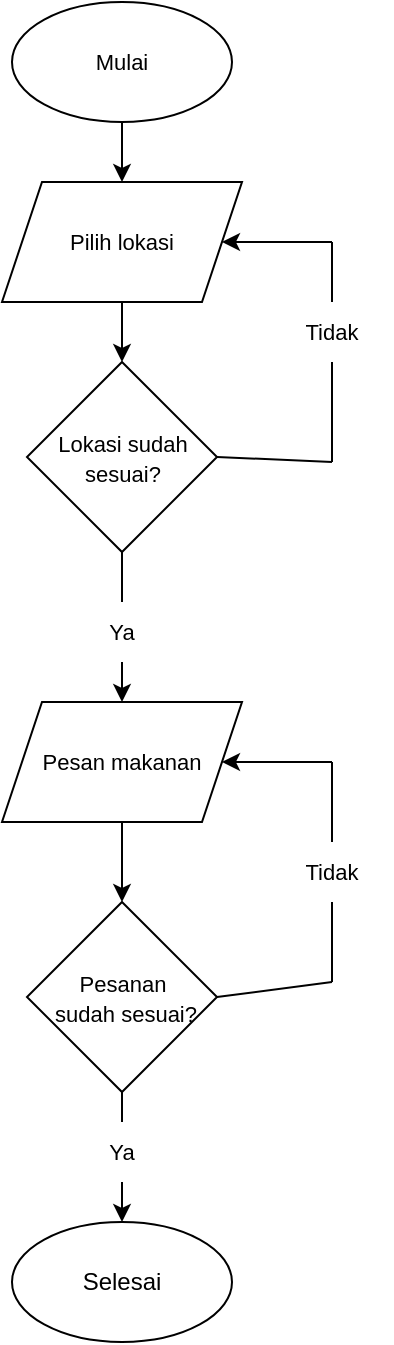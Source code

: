 <mxfile>
    <diagram id="vW45chzICbmJtluC9xyu" name="Page-1">
        <mxGraphModel dx="492" dy="317" grid="1" gridSize="10" guides="1" tooltips="1" connect="1" arrows="1" fold="1" page="1" pageScale="1" pageWidth="850" pageHeight="1100" math="0" shadow="0">
            <root>
                <mxCell id="0"/>
                <mxCell id="1" parent="0"/>
                <mxCell id="2" value="&lt;font style=&quot;font-size: 11px&quot;&gt;Mulai&lt;/font&gt;" style="ellipse;whiteSpace=wrap;html=1;" parent="1" vertex="1">
                    <mxGeometry x="220" y="30" width="110" height="60" as="geometry"/>
                </mxCell>
                <mxCell id="3" value="Selesai" style="ellipse;whiteSpace=wrap;html=1;" parent="1" vertex="1">
                    <mxGeometry x="220" y="640" width="110" height="60" as="geometry"/>
                </mxCell>
                <mxCell id="11" value="" style="edgeStyle=none;html=1;" parent="1" source="4" target="5" edge="1">
                    <mxGeometry relative="1" as="geometry"/>
                </mxCell>
                <mxCell id="4" value="&lt;font style=&quot;font-size: 11px&quot;&gt;Pilih lokasi&lt;/font&gt;" style="shape=parallelogram;perimeter=parallelogramPerimeter;whiteSpace=wrap;html=1;fixedSize=1;" parent="1" vertex="1">
                    <mxGeometry x="215" y="120" width="120" height="60" as="geometry"/>
                </mxCell>
                <mxCell id="5" value="&lt;font style=&quot;font-size: 11px&quot;&gt;Lokasi sudah sesuai?&lt;/font&gt;" style="rhombus;whiteSpace=wrap;html=1;" parent="1" vertex="1">
                    <mxGeometry x="227.5" y="210" width="95" height="95" as="geometry"/>
                </mxCell>
                <mxCell id="15" value="" style="endArrow=none;html=1;exitX=1;exitY=0.5;exitDx=0;exitDy=0;" parent="1" source="5" edge="1">
                    <mxGeometry width="50" height="50" relative="1" as="geometry">
                        <mxPoint x="340" y="210" as="sourcePoint"/>
                        <mxPoint x="380" y="260" as="targetPoint"/>
                    </mxGeometry>
                </mxCell>
                <mxCell id="16" value="" style="endArrow=none;html=1;startArrow=none;" parent="1" source="18" edge="1">
                    <mxGeometry width="50" height="50" relative="1" as="geometry">
                        <mxPoint x="380" y="230" as="sourcePoint"/>
                        <mxPoint x="380" y="150" as="targetPoint"/>
                    </mxGeometry>
                </mxCell>
                <mxCell id="17" value="" style="endArrow=classic;html=1;entryX=1;entryY=0.5;entryDx=0;entryDy=0;" parent="1" target="4" edge="1">
                    <mxGeometry width="50" height="50" relative="1" as="geometry">
                        <mxPoint x="380" y="150" as="sourcePoint"/>
                        <mxPoint x="390" y="160" as="targetPoint"/>
                    </mxGeometry>
                </mxCell>
                <mxCell id="18" value="&lt;font style=&quot;font-size: 11px&quot;&gt;Tidak&lt;/font&gt;" style="text;html=1;strokeColor=none;fillColor=none;align=center;verticalAlign=middle;whiteSpace=wrap;rounded=0;" parent="1" vertex="1">
                    <mxGeometry x="350" y="180" width="60" height="30" as="geometry"/>
                </mxCell>
                <mxCell id="20" value="" style="endArrow=none;html=1;" parent="1" target="18" edge="1">
                    <mxGeometry width="50" height="50" relative="1" as="geometry">
                        <mxPoint x="380" y="260" as="sourcePoint"/>
                        <mxPoint x="380" y="130" as="targetPoint"/>
                    </mxGeometry>
                </mxCell>
                <mxCell id="27" value="" style="edgeStyle=none;html=1;" edge="1" parent="1" source="19" target="26">
                    <mxGeometry relative="1" as="geometry"/>
                </mxCell>
                <mxCell id="19" value="&lt;font style=&quot;font-size: 11px&quot;&gt;Ya&lt;/font&gt;" style="text;html=1;strokeColor=none;fillColor=none;align=center;verticalAlign=middle;whiteSpace=wrap;rounded=0;" parent="1" vertex="1">
                    <mxGeometry x="245" y="330" width="60" height="30" as="geometry"/>
                </mxCell>
                <mxCell id="21" value="" style="edgeStyle=none;html=1;entryX=0.5;entryY=0;entryDx=0;entryDy=0;endArrow=none;" parent="1" source="5" target="19" edge="1">
                    <mxGeometry relative="1" as="geometry">
                        <mxPoint x="275" y="270" as="sourcePoint"/>
                        <mxPoint x="275" y="390" as="targetPoint"/>
                    </mxGeometry>
                </mxCell>
                <mxCell id="25" style="edgeStyle=none;html=1;exitX=0.5;exitY=1;exitDx=0;exitDy=0;" edge="1" parent="1" source="2" target="4">
                    <mxGeometry relative="1" as="geometry">
                        <mxPoint x="275.0" y="90" as="sourcePoint"/>
                    </mxGeometry>
                </mxCell>
                <mxCell id="29" value="" style="edgeStyle=none;html=1;" edge="1" parent="1" source="26" target="28">
                    <mxGeometry relative="1" as="geometry"/>
                </mxCell>
                <mxCell id="26" value="&lt;font style=&quot;font-size: 11px&quot;&gt;Pesan makanan&lt;/font&gt;" style="shape=parallelogram;perimeter=parallelogramPerimeter;whiteSpace=wrap;html=1;fixedSize=1;" vertex="1" parent="1">
                    <mxGeometry x="215" y="380" width="120" height="60" as="geometry"/>
                </mxCell>
                <mxCell id="35" value="" style="edgeStyle=none;html=1;fontSize=11;startArrow=none;" edge="1" parent="1" source="36" target="3">
                    <mxGeometry relative="1" as="geometry"/>
                </mxCell>
                <mxCell id="28" value="&lt;font style=&quot;font-size: 11px&quot;&gt;Pesanan&lt;br&gt;&amp;nbsp;sudah sesuai?&lt;/font&gt;" style="rhombus;whiteSpace=wrap;html=1;" vertex="1" parent="1">
                    <mxGeometry x="227.5" y="480" width="95" height="95" as="geometry"/>
                </mxCell>
                <mxCell id="30" value="" style="endArrow=none;html=1;exitX=1;exitY=0.5;exitDx=0;exitDy=0;" edge="1" parent="1" source="28">
                    <mxGeometry width="50" height="50" relative="1" as="geometry">
                        <mxPoint x="322.5" y="517.5" as="sourcePoint"/>
                        <mxPoint x="380.0" y="520.0" as="targetPoint"/>
                    </mxGeometry>
                </mxCell>
                <mxCell id="31" value="" style="endArrow=none;html=1;startArrow=none;" edge="1" parent="1" source="33">
                    <mxGeometry width="50" height="50" relative="1" as="geometry">
                        <mxPoint x="380" y="490" as="sourcePoint"/>
                        <mxPoint x="380.0" y="410" as="targetPoint"/>
                    </mxGeometry>
                </mxCell>
                <mxCell id="32" value="" style="endArrow=classic;html=1;entryX=1;entryY=0.5;entryDx=0;entryDy=0;" edge="1" parent="1">
                    <mxGeometry width="50" height="50" relative="1" as="geometry">
                        <mxPoint x="380.0" y="410" as="sourcePoint"/>
                        <mxPoint x="325.0" y="410" as="targetPoint"/>
                    </mxGeometry>
                </mxCell>
                <mxCell id="33" value="&lt;font style=&quot;font-size: 11px&quot;&gt;Tidak&lt;/font&gt;" style="text;html=1;strokeColor=none;fillColor=none;align=center;verticalAlign=middle;whiteSpace=wrap;rounded=0;" vertex="1" parent="1">
                    <mxGeometry x="350" y="450" width="60" height="30" as="geometry"/>
                </mxCell>
                <mxCell id="34" value="" style="endArrow=none;html=1;" edge="1" parent="1" target="33">
                    <mxGeometry width="50" height="50" relative="1" as="geometry">
                        <mxPoint x="380.0" y="520.0" as="sourcePoint"/>
                        <mxPoint x="380" y="390" as="targetPoint"/>
                    </mxGeometry>
                </mxCell>
                <mxCell id="36" value="&lt;font style=&quot;font-size: 11px&quot;&gt;Ya&lt;/font&gt;" style="text;html=1;strokeColor=none;fillColor=none;align=center;verticalAlign=middle;whiteSpace=wrap;rounded=0;" vertex="1" parent="1">
                    <mxGeometry x="245" y="590" width="60" height="30" as="geometry"/>
                </mxCell>
                <mxCell id="37" value="" style="edgeStyle=none;html=1;fontSize=11;endArrow=none;" edge="1" parent="1" source="28" target="36">
                    <mxGeometry relative="1" as="geometry">
                        <mxPoint x="275.0" y="575.0" as="sourcePoint"/>
                        <mxPoint x="275.0" y="640.0" as="targetPoint"/>
                    </mxGeometry>
                </mxCell>
            </root>
        </mxGraphModel>
    </diagram>
</mxfile>
